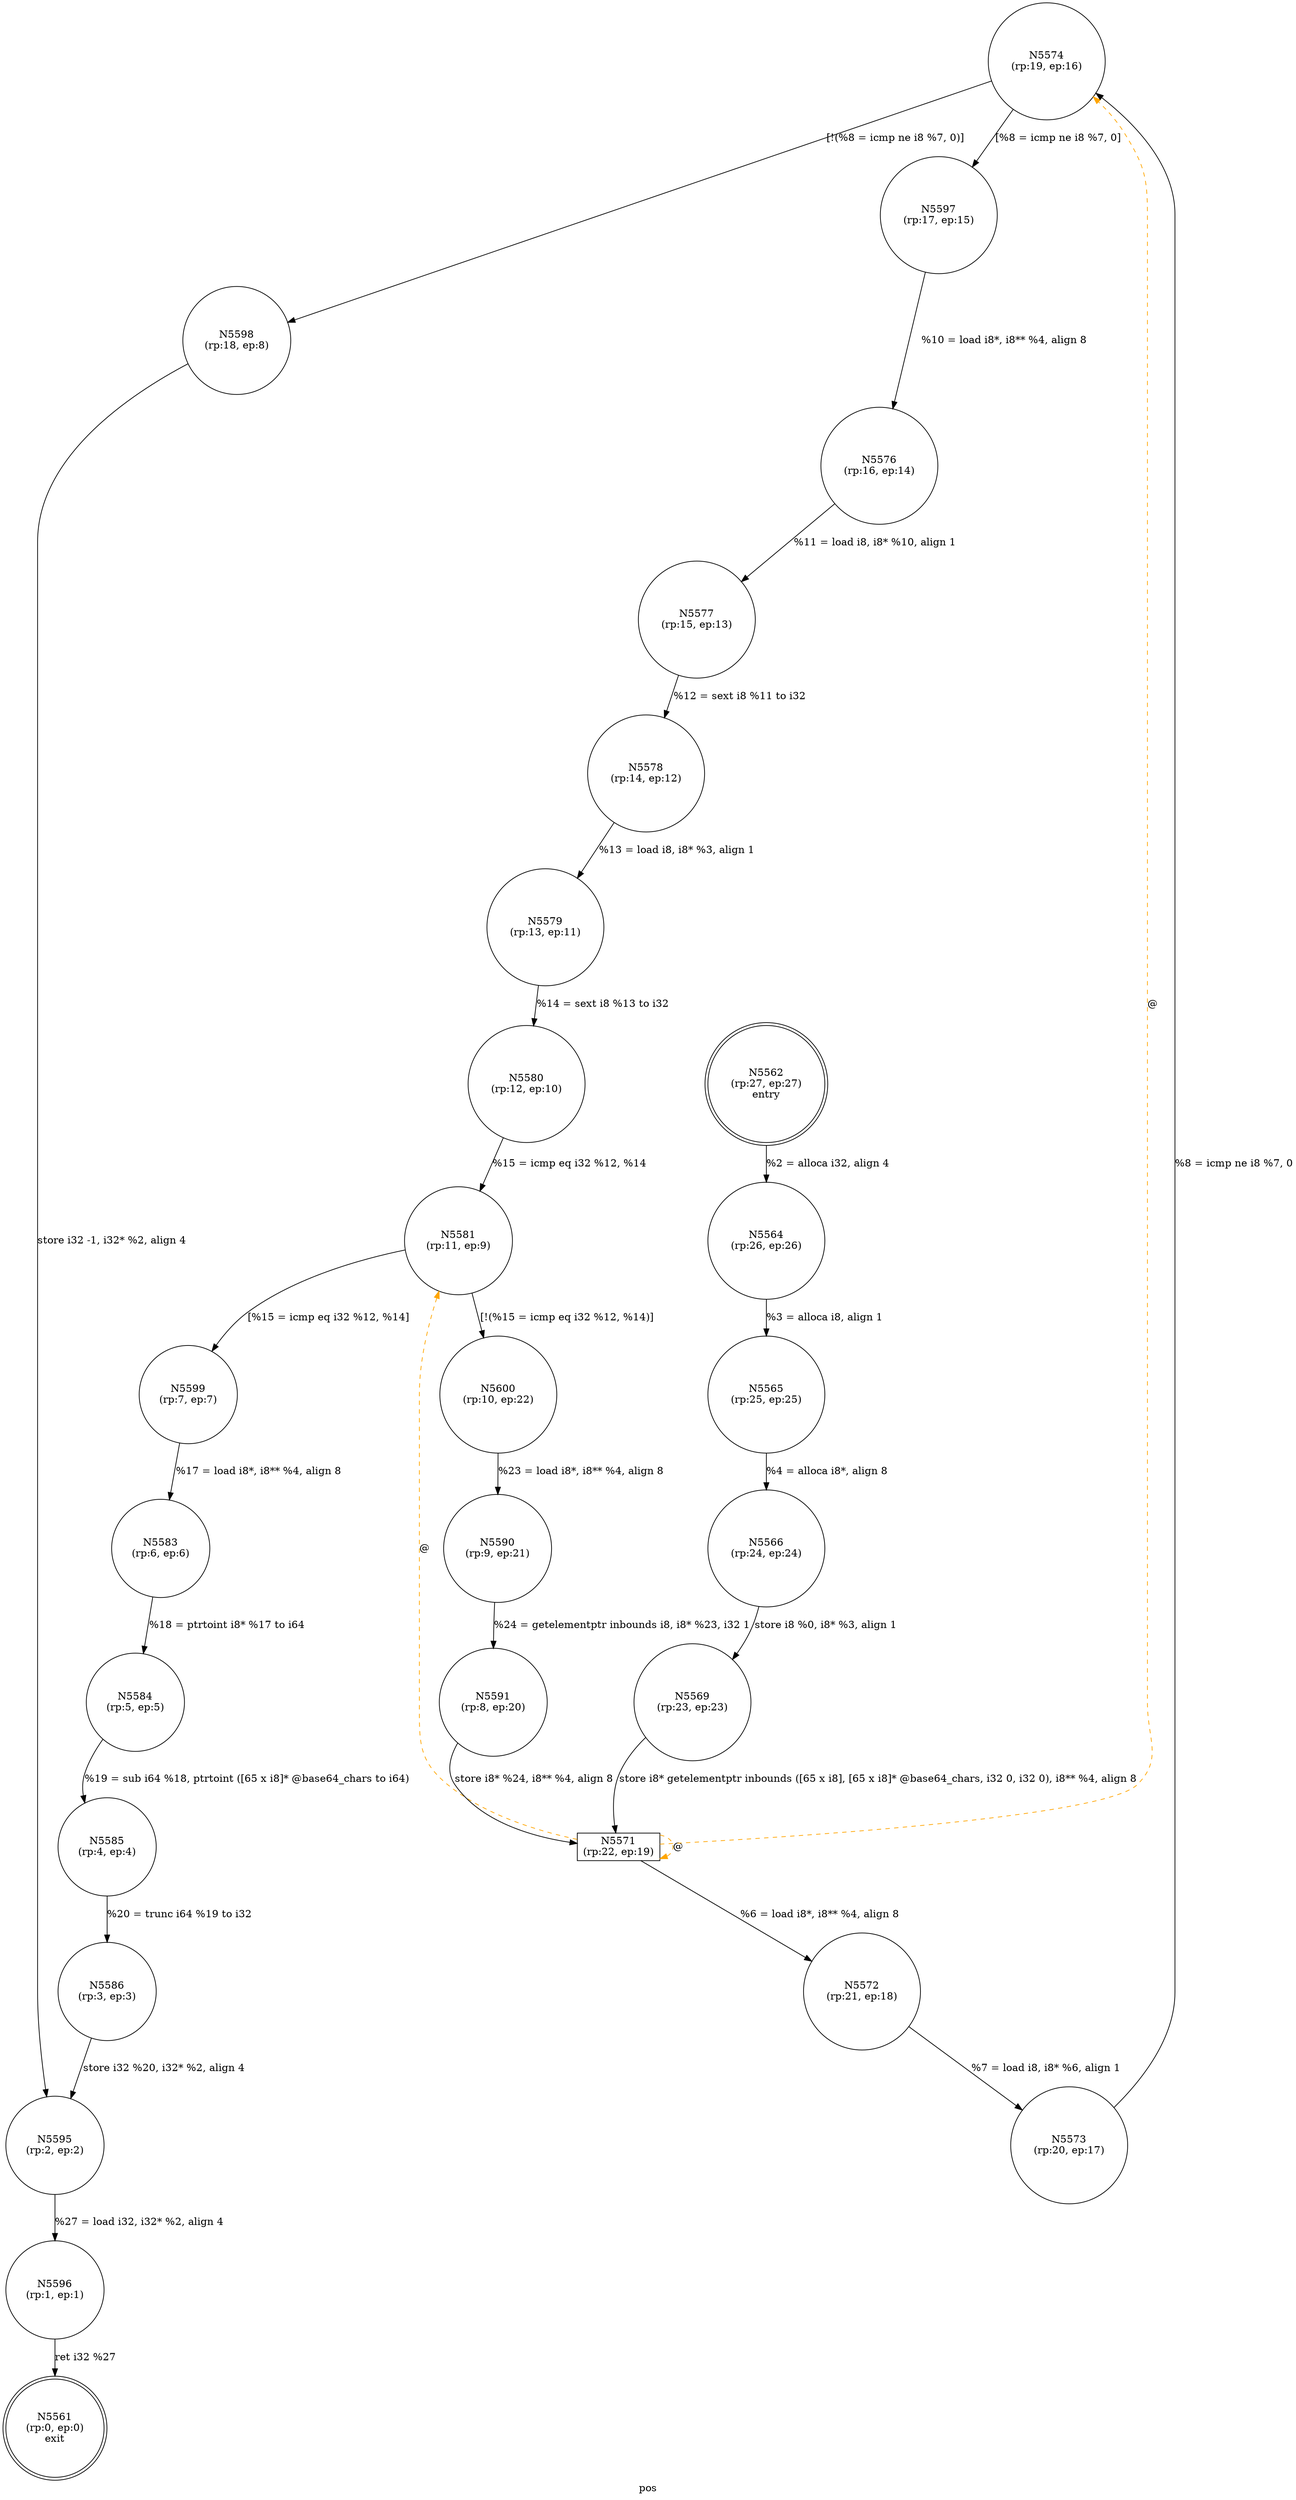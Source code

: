 digraph pos {
label="pos"
5561 [label="N5561\n(rp:0, ep:0)\nexit", shape="doublecircle"]
5562 [label="N5562\n(rp:27, ep:27)\nentry", shape="doublecircle"]
5562 -> 5564 [label="%2 = alloca i32, align 4"]
5564 [label="N5564\n(rp:26, ep:26)", shape="circle"]
5564 -> 5565 [label="%3 = alloca i8, align 1"]
5565 [label="N5565\n(rp:25, ep:25)", shape="circle"]
5565 -> 5566 [label="%4 = alloca i8*, align 8"]
5566 [label="N5566\n(rp:24, ep:24)", shape="circle"]
5566 -> 5569 [label="store i8 %0, i8* %3, align 1"]
5569 [label="N5569\n(rp:23, ep:23)", shape="circle"]
5569 -> 5571 [label="store i8* getelementptr inbounds ([65 x i8], [65 x i8]* @base64_chars, i32 0, i32 0), i8** %4, align 8"]
5571 [label="N5571\n(rp:22, ep:19)", shape="box"]
5571 -> 5572 [label="%6 = load i8*, i8** %4, align 8"]
5571 -> 5571 [label="@", style="dashed", color="orange"]
5571 -> 5574 [label="@", style="dashed", color="orange"]
5571 -> 5581 [label="@", style="dashed", color="orange"]
5572 [label="N5572\n(rp:21, ep:18)", shape="circle"]
5572 -> 5573 [label="%7 = load i8, i8* %6, align 1"]
5573 [label="N5573\n(rp:20, ep:17)", shape="circle"]
5573 -> 5574 [label="%8 = icmp ne i8 %7, 0"]
5574 [label="N5574\n(rp:19, ep:16)", shape="circle"]
5574 -> 5597 [label="[%8 = icmp ne i8 %7, 0]"]
5574 -> 5598 [label="[!(%8 = icmp ne i8 %7, 0)]"]
5576 [label="N5576\n(rp:16, ep:14)", shape="circle"]
5576 -> 5577 [label="%11 = load i8, i8* %10, align 1"]
5577 [label="N5577\n(rp:15, ep:13)", shape="circle"]
5577 -> 5578 [label="%12 = sext i8 %11 to i32"]
5578 [label="N5578\n(rp:14, ep:12)", shape="circle"]
5578 -> 5579 [label="%13 = load i8, i8* %3, align 1"]
5579 [label="N5579\n(rp:13, ep:11)", shape="circle"]
5579 -> 5580 [label="%14 = sext i8 %13 to i32"]
5580 [label="N5580\n(rp:12, ep:10)", shape="circle"]
5580 -> 5581 [label="%15 = icmp eq i32 %12, %14"]
5581 [label="N5581\n(rp:11, ep:9)", shape="circle"]
5581 -> 5599 [label="[%15 = icmp eq i32 %12, %14]"]
5581 -> 5600 [label="[!(%15 = icmp eq i32 %12, %14)]"]
5583 [label="N5583\n(rp:6, ep:6)", shape="circle"]
5583 -> 5584 [label="%18 = ptrtoint i8* %17 to i64"]
5584 [label="N5584\n(rp:5, ep:5)", shape="circle"]
5584 -> 5585 [label="%19 = sub i64 %18, ptrtoint ([65 x i8]* @base64_chars to i64)"]
5585 [label="N5585\n(rp:4, ep:4)", shape="circle"]
5585 -> 5586 [label="%20 = trunc i64 %19 to i32"]
5586 [label="N5586\n(rp:3, ep:3)", shape="circle"]
5586 -> 5595 [label="store i32 %20, i32* %2, align 4"]
5590 [label="N5590\n(rp:9, ep:21)", shape="circle"]
5590 -> 5591 [label="%24 = getelementptr inbounds i8, i8* %23, i32 1"]
5591 [label="N5591\n(rp:8, ep:20)", shape="circle"]
5591 -> 5571 [label="store i8* %24, i8** %4, align 8"]
5595 [label="N5595\n(rp:2, ep:2)", shape="circle"]
5595 -> 5596 [label="%27 = load i32, i32* %2, align 4"]
5596 [label="N5596\n(rp:1, ep:1)", shape="circle"]
5596 -> 5561 [label="ret i32 %27"]
5597 [label="N5597\n(rp:17, ep:15)", shape="circle"]
5597 -> 5576 [label="%10 = load i8*, i8** %4, align 8"]
5598 [label="N5598\n(rp:18, ep:8)", shape="circle"]
5598 -> 5595 [label="store i32 -1, i32* %2, align 4"]
5599 [label="N5599\n(rp:7, ep:7)", shape="circle"]
5599 -> 5583 [label="%17 = load i8*, i8** %4, align 8"]
5600 [label="N5600\n(rp:10, ep:22)", shape="circle"]
5600 -> 5590 [label="%23 = load i8*, i8** %4, align 8"]
}
